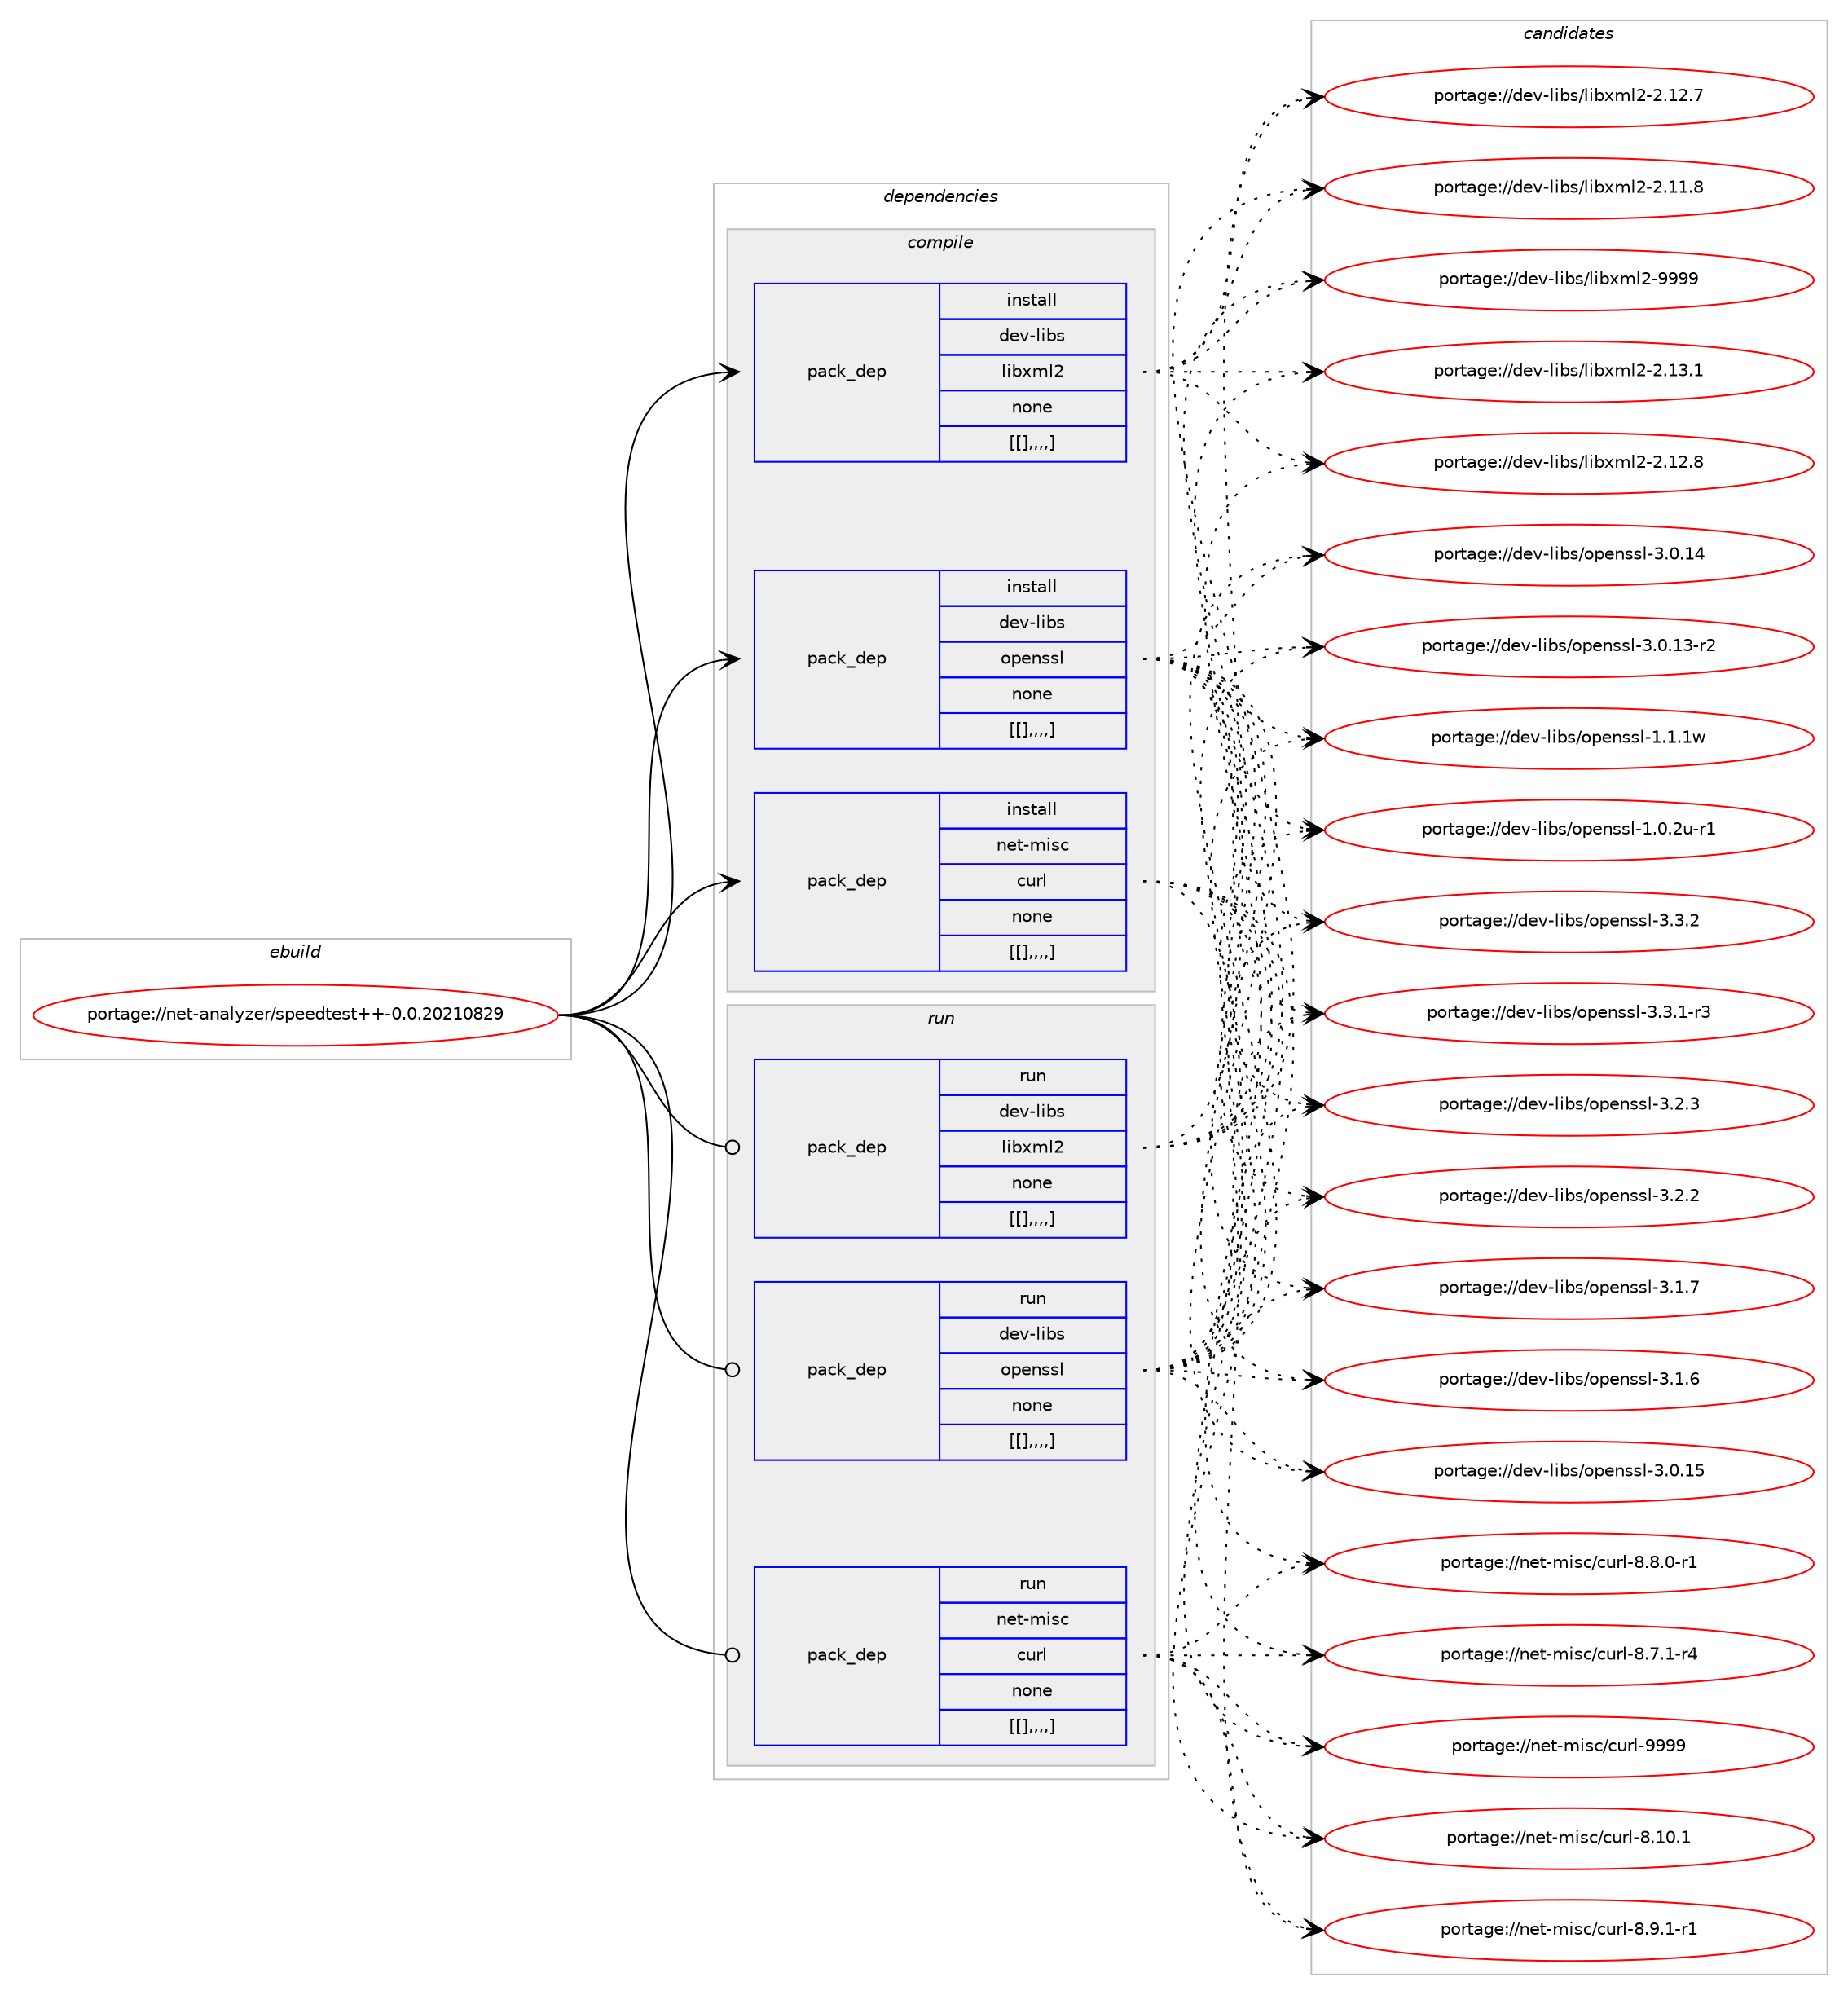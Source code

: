 digraph prolog {

# *************
# Graph options
# *************

newrank=true;
concentrate=true;
compound=true;
graph [rankdir=LR,fontname=Helvetica,fontsize=10,ranksep=1.5];#, ranksep=2.5, nodesep=0.2];
edge  [arrowhead=vee];
node  [fontname=Helvetica,fontsize=10];

# **********
# The ebuild
# **********

subgraph cluster_leftcol {
color=gray;
label=<<i>ebuild</i>>;
id [label="portage://net-analyzer/speedtest++-0.0.20210829", color=red, width=4, href="../net-analyzer/speedtest++-0.0.20210829.svg"];
}

# ****************
# The dependencies
# ****************

subgraph cluster_midcol {
color=gray;
label=<<i>dependencies</i>>;
subgraph cluster_compile {
fillcolor="#eeeeee";
style=filled;
label=<<i>compile</i>>;
subgraph pack267553 {
dependency365032 [label=<<TABLE BORDER="0" CELLBORDER="1" CELLSPACING="0" CELLPADDING="4" WIDTH="220"><TR><TD ROWSPAN="6" CELLPADDING="30">pack_dep</TD></TR><TR><TD WIDTH="110">install</TD></TR><TR><TD>dev-libs</TD></TR><TR><TD>libxml2</TD></TR><TR><TD>none</TD></TR><TR><TD>[[],,,,]</TD></TR></TABLE>>, shape=none, color=blue];
}
id:e -> dependency365032:w [weight=20,style="solid",arrowhead="vee"];
subgraph pack267554 {
dependency365093 [label=<<TABLE BORDER="0" CELLBORDER="1" CELLSPACING="0" CELLPADDING="4" WIDTH="220"><TR><TD ROWSPAN="6" CELLPADDING="30">pack_dep</TD></TR><TR><TD WIDTH="110">install</TD></TR><TR><TD>dev-libs</TD></TR><TR><TD>openssl</TD></TR><TR><TD>none</TD></TR><TR><TD>[[],,,,]</TD></TR></TABLE>>, shape=none, color=blue];
}
id:e -> dependency365093:w [weight=20,style="solid",arrowhead="vee"];
subgraph pack267599 {
dependency365158 [label=<<TABLE BORDER="0" CELLBORDER="1" CELLSPACING="0" CELLPADDING="4" WIDTH="220"><TR><TD ROWSPAN="6" CELLPADDING="30">pack_dep</TD></TR><TR><TD WIDTH="110">install</TD></TR><TR><TD>net-misc</TD></TR><TR><TD>curl</TD></TR><TR><TD>none</TD></TR><TR><TD>[[],,,,]</TD></TR></TABLE>>, shape=none, color=blue];
}
id:e -> dependency365158:w [weight=20,style="solid",arrowhead="vee"];
}
subgraph cluster_compileandrun {
fillcolor="#eeeeee";
style=filled;
label=<<i>compile and run</i>>;
}
subgraph cluster_run {
fillcolor="#eeeeee";
style=filled;
label=<<i>run</i>>;
subgraph pack267639 {
dependency365177 [label=<<TABLE BORDER="0" CELLBORDER="1" CELLSPACING="0" CELLPADDING="4" WIDTH="220"><TR><TD ROWSPAN="6" CELLPADDING="30">pack_dep</TD></TR><TR><TD WIDTH="110">run</TD></TR><TR><TD>dev-libs</TD></TR><TR><TD>libxml2</TD></TR><TR><TD>none</TD></TR><TR><TD>[[],,,,]</TD></TR></TABLE>>, shape=none, color=blue];
}
id:e -> dependency365177:w [weight=20,style="solid",arrowhead="odot"];
subgraph pack267641 {
dependency365185 [label=<<TABLE BORDER="0" CELLBORDER="1" CELLSPACING="0" CELLPADDING="4" WIDTH="220"><TR><TD ROWSPAN="6" CELLPADDING="30">pack_dep</TD></TR><TR><TD WIDTH="110">run</TD></TR><TR><TD>dev-libs</TD></TR><TR><TD>openssl</TD></TR><TR><TD>none</TD></TR><TR><TD>[[],,,,]</TD></TR></TABLE>>, shape=none, color=blue];
}
id:e -> dependency365185:w [weight=20,style="solid",arrowhead="odot"];
subgraph pack267644 {
dependency365186 [label=<<TABLE BORDER="0" CELLBORDER="1" CELLSPACING="0" CELLPADDING="4" WIDTH="220"><TR><TD ROWSPAN="6" CELLPADDING="30">pack_dep</TD></TR><TR><TD WIDTH="110">run</TD></TR><TR><TD>net-misc</TD></TR><TR><TD>curl</TD></TR><TR><TD>none</TD></TR><TR><TD>[[],,,,]</TD></TR></TABLE>>, shape=none, color=blue];
}
id:e -> dependency365186:w [weight=20,style="solid",arrowhead="odot"];
}
}

# **************
# The candidates
# **************

subgraph cluster_choices {
rank=same;
color=gray;
label=<<i>candidates</i>>;

subgraph choice264466 {
color=black;
nodesep=1;
choice10010111845108105981154710810598120109108504557575757 [label="portage://dev-libs/libxml2-9999", color=red, width=4,href="../dev-libs/libxml2-9999.svg"];
choice100101118451081059811547108105981201091085045504649514649 [label="portage://dev-libs/libxml2-2.13.1", color=red, width=4,href="../dev-libs/libxml2-2.13.1.svg"];
choice100101118451081059811547108105981201091085045504649504656 [label="portage://dev-libs/libxml2-2.12.8", color=red, width=4,href="../dev-libs/libxml2-2.12.8.svg"];
choice100101118451081059811547108105981201091085045504649504655 [label="portage://dev-libs/libxml2-2.12.7", color=red, width=4,href="../dev-libs/libxml2-2.12.7.svg"];
choice100101118451081059811547108105981201091085045504649494656 [label="portage://dev-libs/libxml2-2.11.8", color=red, width=4,href="../dev-libs/libxml2-2.11.8.svg"];
dependency365032:e -> choice10010111845108105981154710810598120109108504557575757:w [style=dotted,weight="100"];
dependency365032:e -> choice100101118451081059811547108105981201091085045504649514649:w [style=dotted,weight="100"];
dependency365032:e -> choice100101118451081059811547108105981201091085045504649504656:w [style=dotted,weight="100"];
dependency365032:e -> choice100101118451081059811547108105981201091085045504649504655:w [style=dotted,weight="100"];
dependency365032:e -> choice100101118451081059811547108105981201091085045504649494656:w [style=dotted,weight="100"];
}
subgraph choice264472 {
color=black;
nodesep=1;
choice100101118451081059811547111112101110115115108455146514650 [label="portage://dev-libs/openssl-3.3.2", color=red, width=4,href="../dev-libs/openssl-3.3.2.svg"];
choice1001011184510810598115471111121011101151151084551465146494511451 [label="portage://dev-libs/openssl-3.3.1-r3", color=red, width=4,href="../dev-libs/openssl-3.3.1-r3.svg"];
choice100101118451081059811547111112101110115115108455146504651 [label="portage://dev-libs/openssl-3.2.3", color=red, width=4,href="../dev-libs/openssl-3.2.3.svg"];
choice100101118451081059811547111112101110115115108455146504650 [label="portage://dev-libs/openssl-3.2.2", color=red, width=4,href="../dev-libs/openssl-3.2.2.svg"];
choice100101118451081059811547111112101110115115108455146494655 [label="portage://dev-libs/openssl-3.1.7", color=red, width=4,href="../dev-libs/openssl-3.1.7.svg"];
choice100101118451081059811547111112101110115115108455146494654 [label="portage://dev-libs/openssl-3.1.6", color=red, width=4,href="../dev-libs/openssl-3.1.6.svg"];
choice10010111845108105981154711111210111011511510845514648464953 [label="portage://dev-libs/openssl-3.0.15", color=red, width=4,href="../dev-libs/openssl-3.0.15.svg"];
choice10010111845108105981154711111210111011511510845514648464952 [label="portage://dev-libs/openssl-3.0.14", color=red, width=4,href="../dev-libs/openssl-3.0.14.svg"];
choice100101118451081059811547111112101110115115108455146484649514511450 [label="portage://dev-libs/openssl-3.0.13-r2", color=red, width=4,href="../dev-libs/openssl-3.0.13-r2.svg"];
choice100101118451081059811547111112101110115115108454946494649119 [label="portage://dev-libs/openssl-1.1.1w", color=red, width=4,href="../dev-libs/openssl-1.1.1w.svg"];
choice1001011184510810598115471111121011101151151084549464846501174511449 [label="portage://dev-libs/openssl-1.0.2u-r1", color=red, width=4,href="../dev-libs/openssl-1.0.2u-r1.svg"];
dependency365093:e -> choice100101118451081059811547111112101110115115108455146514650:w [style=dotted,weight="100"];
dependency365093:e -> choice1001011184510810598115471111121011101151151084551465146494511451:w [style=dotted,weight="100"];
dependency365093:e -> choice100101118451081059811547111112101110115115108455146504651:w [style=dotted,weight="100"];
dependency365093:e -> choice100101118451081059811547111112101110115115108455146504650:w [style=dotted,weight="100"];
dependency365093:e -> choice100101118451081059811547111112101110115115108455146494655:w [style=dotted,weight="100"];
dependency365093:e -> choice100101118451081059811547111112101110115115108455146494654:w [style=dotted,weight="100"];
dependency365093:e -> choice10010111845108105981154711111210111011511510845514648464953:w [style=dotted,weight="100"];
dependency365093:e -> choice10010111845108105981154711111210111011511510845514648464952:w [style=dotted,weight="100"];
dependency365093:e -> choice100101118451081059811547111112101110115115108455146484649514511450:w [style=dotted,weight="100"];
dependency365093:e -> choice100101118451081059811547111112101110115115108454946494649119:w [style=dotted,weight="100"];
dependency365093:e -> choice1001011184510810598115471111121011101151151084549464846501174511449:w [style=dotted,weight="100"];
}
subgraph choice264483 {
color=black;
nodesep=1;
choice110101116451091051159947991171141084557575757 [label="portage://net-misc/curl-9999", color=red, width=4,href="../net-misc/curl-9999.svg"];
choice1101011164510910511599479911711410845564649484649 [label="portage://net-misc/curl-8.10.1", color=red, width=4,href="../net-misc/curl-8.10.1.svg"];
choice110101116451091051159947991171141084556465746494511449 [label="portage://net-misc/curl-8.9.1-r1", color=red, width=4,href="../net-misc/curl-8.9.1-r1.svg"];
choice110101116451091051159947991171141084556465646484511449 [label="portage://net-misc/curl-8.8.0-r1", color=red, width=4,href="../net-misc/curl-8.8.0-r1.svg"];
choice110101116451091051159947991171141084556465546494511452 [label="portage://net-misc/curl-8.7.1-r4", color=red, width=4,href="../net-misc/curl-8.7.1-r4.svg"];
dependency365158:e -> choice110101116451091051159947991171141084557575757:w [style=dotted,weight="100"];
dependency365158:e -> choice1101011164510910511599479911711410845564649484649:w [style=dotted,weight="100"];
dependency365158:e -> choice110101116451091051159947991171141084556465746494511449:w [style=dotted,weight="100"];
dependency365158:e -> choice110101116451091051159947991171141084556465646484511449:w [style=dotted,weight="100"];
dependency365158:e -> choice110101116451091051159947991171141084556465546494511452:w [style=dotted,weight="100"];
}
subgraph choice264494 {
color=black;
nodesep=1;
choice10010111845108105981154710810598120109108504557575757 [label="portage://dev-libs/libxml2-9999", color=red, width=4,href="../dev-libs/libxml2-9999.svg"];
choice100101118451081059811547108105981201091085045504649514649 [label="portage://dev-libs/libxml2-2.13.1", color=red, width=4,href="../dev-libs/libxml2-2.13.1.svg"];
choice100101118451081059811547108105981201091085045504649504656 [label="portage://dev-libs/libxml2-2.12.8", color=red, width=4,href="../dev-libs/libxml2-2.12.8.svg"];
choice100101118451081059811547108105981201091085045504649504655 [label="portage://dev-libs/libxml2-2.12.7", color=red, width=4,href="../dev-libs/libxml2-2.12.7.svg"];
choice100101118451081059811547108105981201091085045504649494656 [label="portage://dev-libs/libxml2-2.11.8", color=red, width=4,href="../dev-libs/libxml2-2.11.8.svg"];
dependency365177:e -> choice10010111845108105981154710810598120109108504557575757:w [style=dotted,weight="100"];
dependency365177:e -> choice100101118451081059811547108105981201091085045504649514649:w [style=dotted,weight="100"];
dependency365177:e -> choice100101118451081059811547108105981201091085045504649504656:w [style=dotted,weight="100"];
dependency365177:e -> choice100101118451081059811547108105981201091085045504649504655:w [style=dotted,weight="100"];
dependency365177:e -> choice100101118451081059811547108105981201091085045504649494656:w [style=dotted,weight="100"];
}
subgraph choice264498 {
color=black;
nodesep=1;
choice100101118451081059811547111112101110115115108455146514650 [label="portage://dev-libs/openssl-3.3.2", color=red, width=4,href="../dev-libs/openssl-3.3.2.svg"];
choice1001011184510810598115471111121011101151151084551465146494511451 [label="portage://dev-libs/openssl-3.3.1-r3", color=red, width=4,href="../dev-libs/openssl-3.3.1-r3.svg"];
choice100101118451081059811547111112101110115115108455146504651 [label="portage://dev-libs/openssl-3.2.3", color=red, width=4,href="../dev-libs/openssl-3.2.3.svg"];
choice100101118451081059811547111112101110115115108455146504650 [label="portage://dev-libs/openssl-3.2.2", color=red, width=4,href="../dev-libs/openssl-3.2.2.svg"];
choice100101118451081059811547111112101110115115108455146494655 [label="portage://dev-libs/openssl-3.1.7", color=red, width=4,href="../dev-libs/openssl-3.1.7.svg"];
choice100101118451081059811547111112101110115115108455146494654 [label="portage://dev-libs/openssl-3.1.6", color=red, width=4,href="../dev-libs/openssl-3.1.6.svg"];
choice10010111845108105981154711111210111011511510845514648464953 [label="portage://dev-libs/openssl-3.0.15", color=red, width=4,href="../dev-libs/openssl-3.0.15.svg"];
choice10010111845108105981154711111210111011511510845514648464952 [label="portage://dev-libs/openssl-3.0.14", color=red, width=4,href="../dev-libs/openssl-3.0.14.svg"];
choice100101118451081059811547111112101110115115108455146484649514511450 [label="portage://dev-libs/openssl-3.0.13-r2", color=red, width=4,href="../dev-libs/openssl-3.0.13-r2.svg"];
choice100101118451081059811547111112101110115115108454946494649119 [label="portage://dev-libs/openssl-1.1.1w", color=red, width=4,href="../dev-libs/openssl-1.1.1w.svg"];
choice1001011184510810598115471111121011101151151084549464846501174511449 [label="portage://dev-libs/openssl-1.0.2u-r1", color=red, width=4,href="../dev-libs/openssl-1.0.2u-r1.svg"];
dependency365185:e -> choice100101118451081059811547111112101110115115108455146514650:w [style=dotted,weight="100"];
dependency365185:e -> choice1001011184510810598115471111121011101151151084551465146494511451:w [style=dotted,weight="100"];
dependency365185:e -> choice100101118451081059811547111112101110115115108455146504651:w [style=dotted,weight="100"];
dependency365185:e -> choice100101118451081059811547111112101110115115108455146504650:w [style=dotted,weight="100"];
dependency365185:e -> choice100101118451081059811547111112101110115115108455146494655:w [style=dotted,weight="100"];
dependency365185:e -> choice100101118451081059811547111112101110115115108455146494654:w [style=dotted,weight="100"];
dependency365185:e -> choice10010111845108105981154711111210111011511510845514648464953:w [style=dotted,weight="100"];
dependency365185:e -> choice10010111845108105981154711111210111011511510845514648464952:w [style=dotted,weight="100"];
dependency365185:e -> choice100101118451081059811547111112101110115115108455146484649514511450:w [style=dotted,weight="100"];
dependency365185:e -> choice100101118451081059811547111112101110115115108454946494649119:w [style=dotted,weight="100"];
dependency365185:e -> choice1001011184510810598115471111121011101151151084549464846501174511449:w [style=dotted,weight="100"];
}
subgraph choice264528 {
color=black;
nodesep=1;
choice110101116451091051159947991171141084557575757 [label="portage://net-misc/curl-9999", color=red, width=4,href="../net-misc/curl-9999.svg"];
choice1101011164510910511599479911711410845564649484649 [label="portage://net-misc/curl-8.10.1", color=red, width=4,href="../net-misc/curl-8.10.1.svg"];
choice110101116451091051159947991171141084556465746494511449 [label="portage://net-misc/curl-8.9.1-r1", color=red, width=4,href="../net-misc/curl-8.9.1-r1.svg"];
choice110101116451091051159947991171141084556465646484511449 [label="portage://net-misc/curl-8.8.0-r1", color=red, width=4,href="../net-misc/curl-8.8.0-r1.svg"];
choice110101116451091051159947991171141084556465546494511452 [label="portage://net-misc/curl-8.7.1-r4", color=red, width=4,href="../net-misc/curl-8.7.1-r4.svg"];
dependency365186:e -> choice110101116451091051159947991171141084557575757:w [style=dotted,weight="100"];
dependency365186:e -> choice1101011164510910511599479911711410845564649484649:w [style=dotted,weight="100"];
dependency365186:e -> choice110101116451091051159947991171141084556465746494511449:w [style=dotted,weight="100"];
dependency365186:e -> choice110101116451091051159947991171141084556465646484511449:w [style=dotted,weight="100"];
dependency365186:e -> choice110101116451091051159947991171141084556465546494511452:w [style=dotted,weight="100"];
}
}

}
